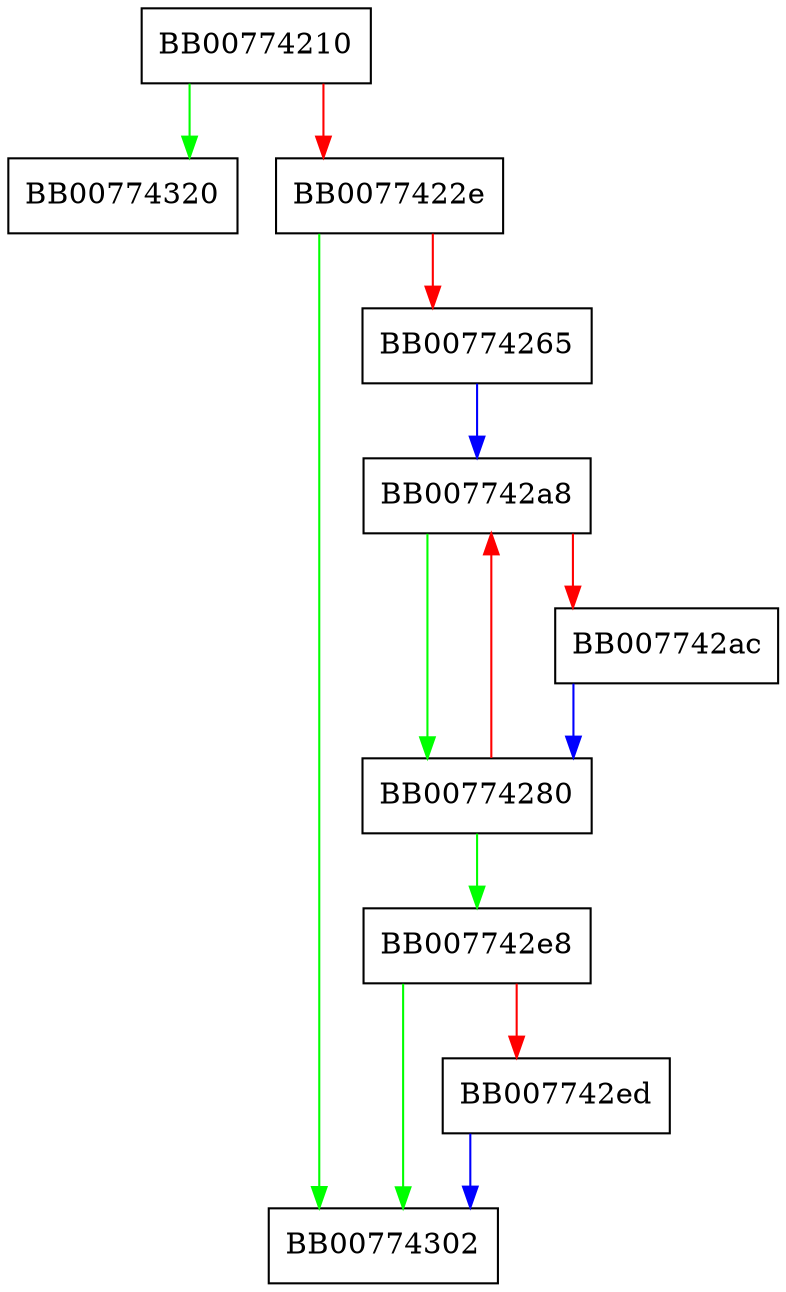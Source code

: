 digraph IDEA_ofb64_encrypt {
  node [shape="box"];
  graph [splines=ortho];
  BB00774210 -> BB00774320 [color="green"];
  BB00774210 -> BB0077422e [color="red"];
  BB0077422e -> BB00774302 [color="green"];
  BB0077422e -> BB00774265 [color="red"];
  BB00774265 -> BB007742a8 [color="blue"];
  BB00774280 -> BB007742e8 [color="green"];
  BB00774280 -> BB007742a8 [color="red"];
  BB007742a8 -> BB00774280 [color="green"];
  BB007742a8 -> BB007742ac [color="red"];
  BB007742ac -> BB00774280 [color="blue"];
  BB007742e8 -> BB00774302 [color="green"];
  BB007742e8 -> BB007742ed [color="red"];
  BB007742ed -> BB00774302 [color="blue"];
}